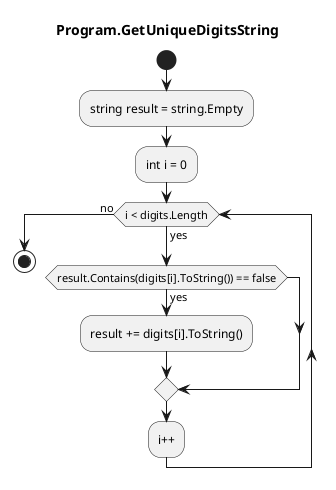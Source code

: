 @startuml Program.GetUniqueDigitsString
title Program.GetUniqueDigitsString
start
:string result = string.Empty;
:int i = 0;
while (i < digits.Length) is (yes)
    if (result.Contains(digits[i].ToString()) == false) then (yes)
        :result += digits[i].ToString();
    endif
:i++;
endwhile (no)
stop
@enduml
